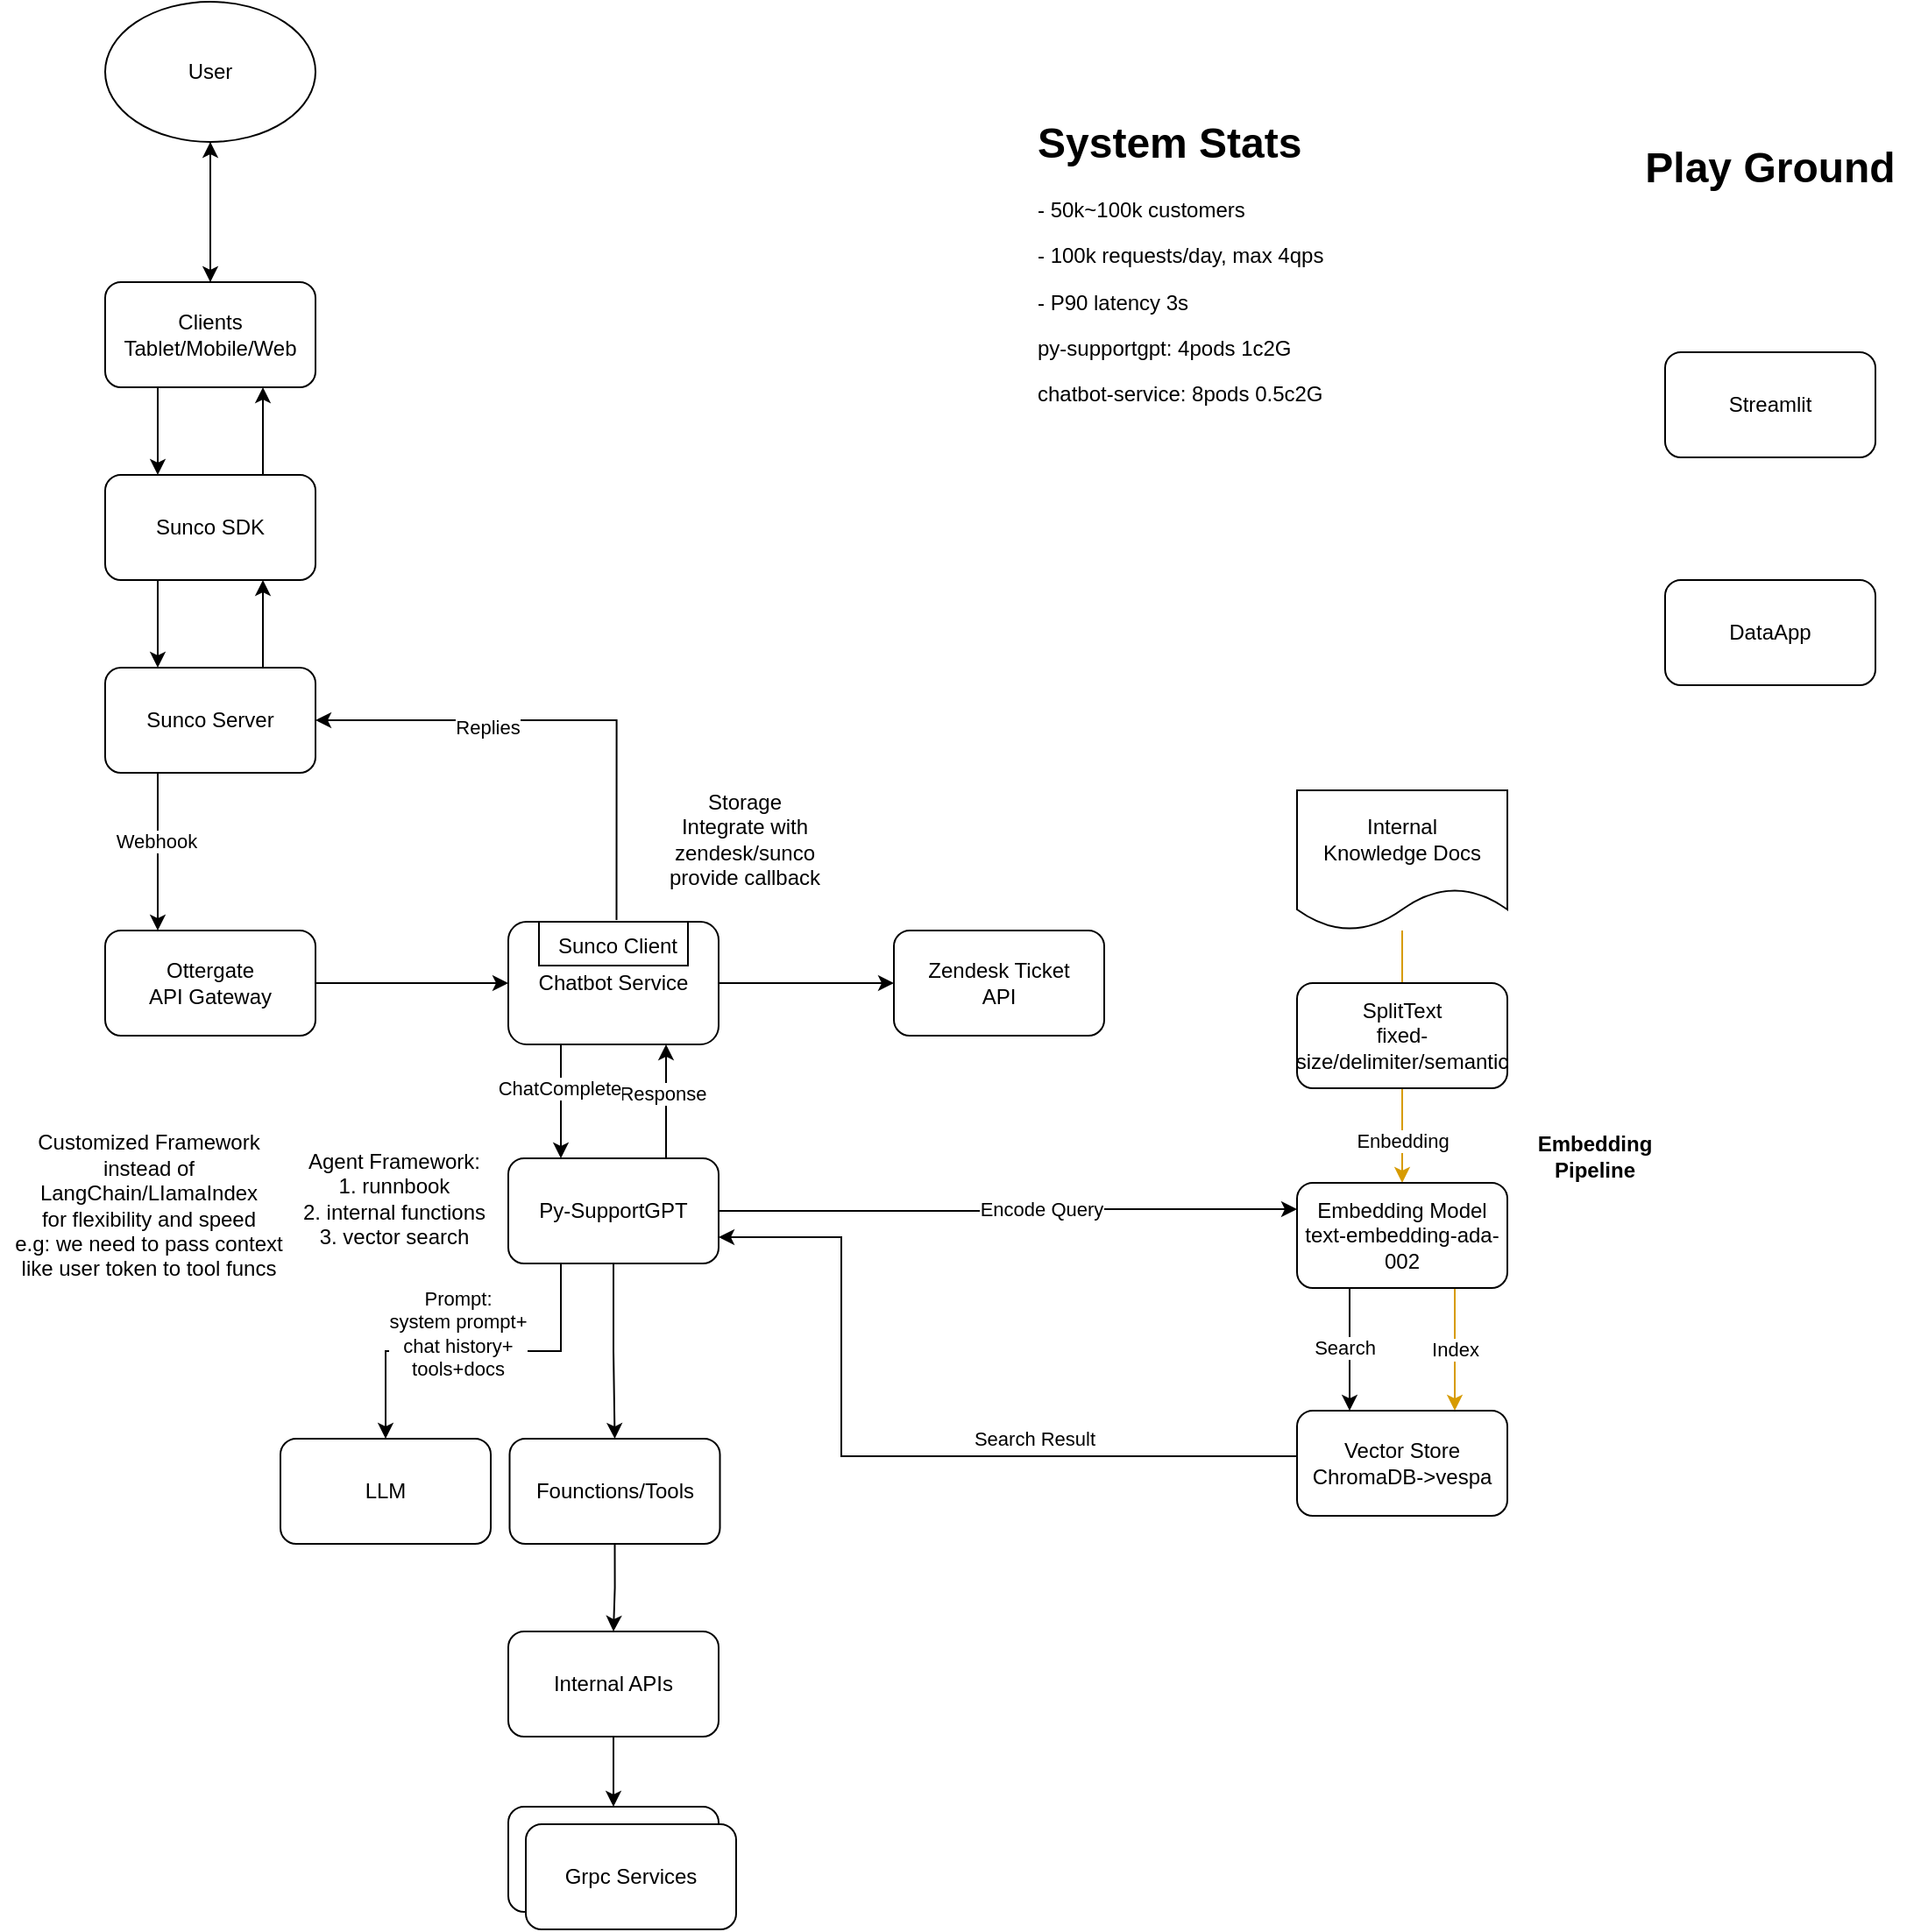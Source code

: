 <mxfile version="26.0.14">
  <diagram name="Page-1" id="E73bntxt86W5P2doF7nK">
    <mxGraphModel dx="1279" dy="712" grid="1" gridSize="10" guides="1" tooltips="1" connect="1" arrows="1" fold="1" page="1" pageScale="1" pageWidth="850" pageHeight="1100" math="0" shadow="0">
      <root>
        <mxCell id="0" />
        <mxCell id="1" parent="0" />
        <mxCell id="UpDTwZIlFveo_wN8iUtt-25" style="edgeStyle=orthogonalEdgeStyle;rounded=0;orthogonalLoop=1;jettySize=auto;html=1;exitX=0.5;exitY=1;exitDx=0;exitDy=0;entryX=0.5;entryY=0;entryDx=0;entryDy=0;" parent="1" source="UpDTwZIlFveo_wN8iUtt-1" target="UpDTwZIlFveo_wN8iUtt-2" edge="1">
          <mxGeometry relative="1" as="geometry" />
        </mxCell>
        <mxCell id="UpDTwZIlFveo_wN8iUtt-1" value="User" style="ellipse;whiteSpace=wrap;html=1;" parent="1" vertex="1">
          <mxGeometry x="120" y="150" width="120" height="80" as="geometry" />
        </mxCell>
        <mxCell id="UpDTwZIlFveo_wN8iUtt-28" style="edgeStyle=orthogonalEdgeStyle;rounded=0;orthogonalLoop=1;jettySize=auto;html=1;exitX=0.25;exitY=1;exitDx=0;exitDy=0;entryX=0.25;entryY=0;entryDx=0;entryDy=0;" parent="1" source="UpDTwZIlFveo_wN8iUtt-2" target="UpDTwZIlFveo_wN8iUtt-3" edge="1">
          <mxGeometry relative="1" as="geometry" />
        </mxCell>
        <mxCell id="W_Wss-8nVR4Y7HCD9j6q-1" style="edgeStyle=orthogonalEdgeStyle;rounded=0;orthogonalLoop=1;jettySize=auto;html=1;exitX=0.5;exitY=0;exitDx=0;exitDy=0;entryX=0.5;entryY=1;entryDx=0;entryDy=0;" parent="1" source="UpDTwZIlFveo_wN8iUtt-2" target="UpDTwZIlFveo_wN8iUtt-1" edge="1">
          <mxGeometry relative="1" as="geometry" />
        </mxCell>
        <mxCell id="UpDTwZIlFveo_wN8iUtt-2" value="Clients&lt;br&gt;Tablet/Mobile/Web" style="rounded=1;whiteSpace=wrap;html=1;" parent="1" vertex="1">
          <mxGeometry x="120" y="310" width="120" height="60" as="geometry" />
        </mxCell>
        <mxCell id="UpDTwZIlFveo_wN8iUtt-27" style="edgeStyle=orthogonalEdgeStyle;rounded=0;orthogonalLoop=1;jettySize=auto;html=1;exitX=0.25;exitY=1;exitDx=0;exitDy=0;entryX=0.25;entryY=0;entryDx=0;entryDy=0;" parent="1" source="UpDTwZIlFveo_wN8iUtt-3" target="UpDTwZIlFveo_wN8iUtt-4" edge="1">
          <mxGeometry relative="1" as="geometry" />
        </mxCell>
        <mxCell id="UpDTwZIlFveo_wN8iUtt-62" style="edgeStyle=orthogonalEdgeStyle;rounded=0;orthogonalLoop=1;jettySize=auto;html=1;exitX=0.75;exitY=0;exitDx=0;exitDy=0;entryX=0.75;entryY=1;entryDx=0;entryDy=0;" parent="1" source="UpDTwZIlFveo_wN8iUtt-3" target="UpDTwZIlFveo_wN8iUtt-2" edge="1">
          <mxGeometry relative="1" as="geometry" />
        </mxCell>
        <mxCell id="UpDTwZIlFveo_wN8iUtt-3" value="Sunco SDK" style="rounded=1;whiteSpace=wrap;html=1;" parent="1" vertex="1">
          <mxGeometry x="120" y="420" width="120" height="60" as="geometry" />
        </mxCell>
        <mxCell id="UpDTwZIlFveo_wN8iUtt-29" style="edgeStyle=orthogonalEdgeStyle;rounded=0;orthogonalLoop=1;jettySize=auto;html=1;exitX=0.25;exitY=1;exitDx=0;exitDy=0;entryX=0.25;entryY=0;entryDx=0;entryDy=0;" parent="1" source="UpDTwZIlFveo_wN8iUtt-4" target="UpDTwZIlFveo_wN8iUtt-6" edge="1">
          <mxGeometry relative="1" as="geometry" />
        </mxCell>
        <mxCell id="UpDTwZIlFveo_wN8iUtt-31" value="Webhook" style="edgeLabel;html=1;align=center;verticalAlign=middle;resizable=0;points=[];" parent="UpDTwZIlFveo_wN8iUtt-29" vertex="1" connectable="0">
          <mxGeometry x="-0.133" y="-1" relative="1" as="geometry">
            <mxPoint as="offset" />
          </mxGeometry>
        </mxCell>
        <mxCell id="UpDTwZIlFveo_wN8iUtt-61" style="edgeStyle=orthogonalEdgeStyle;rounded=0;orthogonalLoop=1;jettySize=auto;html=1;exitX=0.75;exitY=0;exitDx=0;exitDy=0;entryX=0.75;entryY=1;entryDx=0;entryDy=0;" parent="1" source="UpDTwZIlFveo_wN8iUtt-4" target="UpDTwZIlFveo_wN8iUtt-3" edge="1">
          <mxGeometry relative="1" as="geometry" />
        </mxCell>
        <mxCell id="UpDTwZIlFveo_wN8iUtt-4" value="Sunco Server" style="rounded=1;whiteSpace=wrap;html=1;" parent="1" vertex="1">
          <mxGeometry x="120" y="530" width="120" height="60" as="geometry" />
        </mxCell>
        <mxCell id="UpDTwZIlFveo_wN8iUtt-30" style="edgeStyle=orthogonalEdgeStyle;rounded=0;orthogonalLoop=1;jettySize=auto;html=1;exitX=1;exitY=0.5;exitDx=0;exitDy=0;entryX=0;entryY=0.5;entryDx=0;entryDy=0;" parent="1" source="UpDTwZIlFveo_wN8iUtt-6" target="UpDTwZIlFveo_wN8iUtt-7" edge="1">
          <mxGeometry relative="1" as="geometry" />
        </mxCell>
        <mxCell id="UpDTwZIlFveo_wN8iUtt-6" value="Ottergate&lt;br&gt;API Gateway" style="rounded=1;whiteSpace=wrap;html=1;" parent="1" vertex="1">
          <mxGeometry x="120" y="680" width="120" height="60" as="geometry" />
        </mxCell>
        <mxCell id="UpDTwZIlFveo_wN8iUtt-11" style="edgeStyle=orthogonalEdgeStyle;rounded=0;orthogonalLoop=1;jettySize=auto;html=1;exitX=0.5;exitY=0;exitDx=0;exitDy=0;entryX=1;entryY=0.5;entryDx=0;entryDy=0;" parent="1" source="UpDTwZIlFveo_wN8iUtt-9" target="UpDTwZIlFveo_wN8iUtt-4" edge="1">
          <mxGeometry relative="1" as="geometry" />
        </mxCell>
        <mxCell id="UpDTwZIlFveo_wN8iUtt-12" value="Replies" style="edgeLabel;html=1;align=center;verticalAlign=middle;resizable=0;points=[];" parent="UpDTwZIlFveo_wN8iUtt-11" vertex="1" connectable="0">
          <mxGeometry x="0.318" y="4" relative="1" as="geometry">
            <mxPoint as="offset" />
          </mxGeometry>
        </mxCell>
        <mxCell id="UpDTwZIlFveo_wN8iUtt-13" value="Zendesk Ticket&lt;br&gt;API" style="rounded=1;whiteSpace=wrap;html=1;" parent="1" vertex="1">
          <mxGeometry x="570" y="680" width="120" height="60" as="geometry" />
        </mxCell>
        <mxCell id="UpDTwZIlFveo_wN8iUtt-35" style="edgeStyle=orthogonalEdgeStyle;rounded=0;orthogonalLoop=1;jettySize=auto;html=1;exitX=0.25;exitY=1;exitDx=0;exitDy=0;" parent="1" source="UpDTwZIlFveo_wN8iUtt-18" target="UpDTwZIlFveo_wN8iUtt-19" edge="1">
          <mxGeometry relative="1" as="geometry" />
        </mxCell>
        <mxCell id="UpDTwZIlFveo_wN8iUtt-57" value="Prompt: &lt;br&gt;system prompt+&lt;br&gt;chat history+&lt;br&gt;tools+docs" style="edgeLabel;html=1;align=center;verticalAlign=middle;resizable=0;points=[];" parent="UpDTwZIlFveo_wN8iUtt-35" vertex="1" connectable="0">
          <mxGeometry x="-0.089" y="1" relative="1" as="geometry">
            <mxPoint x="-18" y="-11" as="offset" />
          </mxGeometry>
        </mxCell>
        <mxCell id="UpDTwZIlFveo_wN8iUtt-36" style="edgeStyle=orthogonalEdgeStyle;rounded=0;orthogonalLoop=1;jettySize=auto;html=1;exitX=0.5;exitY=1;exitDx=0;exitDy=0;entryX=0.5;entryY=0;entryDx=0;entryDy=0;" parent="1" source="UpDTwZIlFveo_wN8iUtt-18" target="UpDTwZIlFveo_wN8iUtt-20" edge="1">
          <mxGeometry relative="1" as="geometry" />
        </mxCell>
        <mxCell id="UpDTwZIlFveo_wN8iUtt-51" style="edgeStyle=orthogonalEdgeStyle;rounded=0;orthogonalLoop=1;jettySize=auto;html=1;exitX=1;exitY=0.5;exitDx=0;exitDy=0;entryX=0;entryY=0.25;entryDx=0;entryDy=0;" parent="1" source="UpDTwZIlFveo_wN8iUtt-18" target="UpDTwZIlFveo_wN8iUtt-45" edge="1">
          <mxGeometry relative="1" as="geometry" />
        </mxCell>
        <mxCell id="UpDTwZIlFveo_wN8iUtt-52" value="Encode Query" style="edgeLabel;html=1;align=center;verticalAlign=middle;resizable=0;points=[];" parent="UpDTwZIlFveo_wN8iUtt-51" vertex="1" connectable="0">
          <mxGeometry x="0.116" relative="1" as="geometry">
            <mxPoint as="offset" />
          </mxGeometry>
        </mxCell>
        <mxCell id="UpDTwZIlFveo_wN8iUtt-63" style="edgeStyle=orthogonalEdgeStyle;rounded=0;orthogonalLoop=1;jettySize=auto;html=1;exitX=0.75;exitY=0;exitDx=0;exitDy=0;entryX=0.75;entryY=1;entryDx=0;entryDy=0;" parent="1" source="UpDTwZIlFveo_wN8iUtt-18" target="UpDTwZIlFveo_wN8iUtt-7" edge="1">
          <mxGeometry relative="1" as="geometry" />
        </mxCell>
        <mxCell id="UpDTwZIlFveo_wN8iUtt-65" value="Response" style="edgeLabel;html=1;align=center;verticalAlign=middle;resizable=0;points=[];" parent="UpDTwZIlFveo_wN8iUtt-63" vertex="1" connectable="0">
          <mxGeometry x="0.139" y="2" relative="1" as="geometry">
            <mxPoint as="offset" />
          </mxGeometry>
        </mxCell>
        <mxCell id="UpDTwZIlFveo_wN8iUtt-18" value="Py-SupportGPT" style="rounded=1;whiteSpace=wrap;html=1;" parent="1" vertex="1">
          <mxGeometry x="350" y="810" width="120" height="60" as="geometry" />
        </mxCell>
        <mxCell id="UpDTwZIlFveo_wN8iUtt-19" value="LLM" style="rounded=1;whiteSpace=wrap;html=1;" parent="1" vertex="1">
          <mxGeometry x="220" y="970" width="120" height="60" as="geometry" />
        </mxCell>
        <mxCell id="UpDTwZIlFveo_wN8iUtt-38" style="edgeStyle=orthogonalEdgeStyle;rounded=0;orthogonalLoop=1;jettySize=auto;html=1;exitX=0.5;exitY=1;exitDx=0;exitDy=0;" parent="1" source="UpDTwZIlFveo_wN8iUtt-20" target="UpDTwZIlFveo_wN8iUtt-22" edge="1">
          <mxGeometry relative="1" as="geometry" />
        </mxCell>
        <mxCell id="UpDTwZIlFveo_wN8iUtt-20" value="Founctions/Tools" style="rounded=1;whiteSpace=wrap;html=1;" parent="1" vertex="1">
          <mxGeometry x="350.75" y="970" width="120" height="60" as="geometry" />
        </mxCell>
        <mxCell id="UpDTwZIlFveo_wN8iUtt-55" style="edgeStyle=orthogonalEdgeStyle;rounded=0;orthogonalLoop=1;jettySize=auto;html=1;exitX=0;exitY=0.5;exitDx=0;exitDy=0;entryX=1;entryY=0.75;entryDx=0;entryDy=0;" parent="1" source="UpDTwZIlFveo_wN8iUtt-21" target="UpDTwZIlFveo_wN8iUtt-18" edge="1">
          <mxGeometry relative="1" as="geometry">
            <Array as="points">
              <mxPoint x="800" y="980" />
              <mxPoint x="540" y="980" />
              <mxPoint x="540" y="855" />
            </Array>
          </mxGeometry>
        </mxCell>
        <mxCell id="UpDTwZIlFveo_wN8iUtt-56" value="Search Result" style="edgeLabel;html=1;align=center;verticalAlign=middle;resizable=0;points=[];" parent="UpDTwZIlFveo_wN8iUtt-55" vertex="1" connectable="0">
          <mxGeometry x="0.176" relative="1" as="geometry">
            <mxPoint x="110" y="-4" as="offset" />
          </mxGeometry>
        </mxCell>
        <mxCell id="UpDTwZIlFveo_wN8iUtt-21" value="Vector Store&lt;br&gt;ChromaDB-&amp;gt;vespa" style="rounded=1;whiteSpace=wrap;html=1;" parent="1" vertex="1">
          <mxGeometry x="800" y="954" width="120" height="60" as="geometry" />
        </mxCell>
        <mxCell id="UpDTwZIlFveo_wN8iUtt-39" style="edgeStyle=orthogonalEdgeStyle;rounded=0;orthogonalLoop=1;jettySize=auto;html=1;exitX=0.5;exitY=1;exitDx=0;exitDy=0;entryX=0.5;entryY=0;entryDx=0;entryDy=0;" parent="1" source="UpDTwZIlFveo_wN8iUtt-22" target="UpDTwZIlFveo_wN8iUtt-23" edge="1">
          <mxGeometry relative="1" as="geometry" />
        </mxCell>
        <mxCell id="UpDTwZIlFveo_wN8iUtt-22" value="Internal APIs" style="rounded=1;whiteSpace=wrap;html=1;" parent="1" vertex="1">
          <mxGeometry x="350" y="1080" width="120" height="60" as="geometry" />
        </mxCell>
        <mxCell id="UpDTwZIlFveo_wN8iUtt-23" value="Grpc Services" style="rounded=1;whiteSpace=wrap;html=1;" parent="1" vertex="1">
          <mxGeometry x="350" y="1180" width="120" height="60" as="geometry" />
        </mxCell>
        <mxCell id="UpDTwZIlFveo_wN8iUtt-24" value="Grpc Services" style="rounded=1;whiteSpace=wrap;html=1;" parent="1" vertex="1">
          <mxGeometry x="360" y="1190" width="120" height="60" as="geometry" />
        </mxCell>
        <mxCell id="UpDTwZIlFveo_wN8iUtt-32" style="edgeStyle=orthogonalEdgeStyle;rounded=0;orthogonalLoop=1;jettySize=auto;html=1;exitX=1;exitY=0.5;exitDx=0;exitDy=0;" parent="1" source="UpDTwZIlFveo_wN8iUtt-7" target="UpDTwZIlFveo_wN8iUtt-13" edge="1">
          <mxGeometry relative="1" as="geometry" />
        </mxCell>
        <mxCell id="UpDTwZIlFveo_wN8iUtt-46" style="edgeStyle=orthogonalEdgeStyle;rounded=0;orthogonalLoop=1;jettySize=auto;html=1;entryX=0.5;entryY=0;entryDx=0;entryDy=0;fillColor=#ffe6cc;strokeColor=#d79b00;" parent="1" source="UpDTwZIlFveo_wN8iUtt-42" target="UpDTwZIlFveo_wN8iUtt-45" edge="1">
          <mxGeometry relative="1" as="geometry" />
        </mxCell>
        <mxCell id="UpDTwZIlFveo_wN8iUtt-50" value="Enbedding" style="edgeLabel;html=1;align=center;verticalAlign=middle;resizable=0;points=[];" parent="UpDTwZIlFveo_wN8iUtt-46" vertex="1" connectable="0">
          <mxGeometry x="-0.2" y="-1" relative="1" as="geometry">
            <mxPoint x="1" y="62" as="offset" />
          </mxGeometry>
        </mxCell>
        <mxCell id="UpDTwZIlFveo_wN8iUtt-42" value="Internal&lt;br&gt;Knowledge Docs" style="shape=document;whiteSpace=wrap;html=1;boundedLbl=1;" parent="1" vertex="1">
          <mxGeometry x="800" y="600" width="120" height="80" as="geometry" />
        </mxCell>
        <mxCell id="UpDTwZIlFveo_wN8iUtt-47" value="Index" style="edgeStyle=orthogonalEdgeStyle;rounded=0;orthogonalLoop=1;jettySize=auto;html=1;exitX=0.75;exitY=1;exitDx=0;exitDy=0;entryX=0.75;entryY=0;entryDx=0;entryDy=0;fillColor=#ffe6cc;strokeColor=#d79b00;" parent="1" source="UpDTwZIlFveo_wN8iUtt-45" target="UpDTwZIlFveo_wN8iUtt-21" edge="1">
          <mxGeometry relative="1" as="geometry">
            <mxPoint as="offset" />
          </mxGeometry>
        </mxCell>
        <mxCell id="UpDTwZIlFveo_wN8iUtt-53" style="edgeStyle=orthogonalEdgeStyle;rounded=0;orthogonalLoop=1;jettySize=auto;html=1;exitX=0.25;exitY=1;exitDx=0;exitDy=0;entryX=0.25;entryY=0;entryDx=0;entryDy=0;" parent="1" source="UpDTwZIlFveo_wN8iUtt-45" target="UpDTwZIlFveo_wN8iUtt-21" edge="1">
          <mxGeometry relative="1" as="geometry" />
        </mxCell>
        <mxCell id="UpDTwZIlFveo_wN8iUtt-54" value="Search" style="edgeLabel;html=1;align=center;verticalAlign=middle;resizable=0;points=[];" parent="UpDTwZIlFveo_wN8iUtt-53" vertex="1" connectable="0">
          <mxGeometry x="-0.029" y="-3" relative="1" as="geometry">
            <mxPoint as="offset" />
          </mxGeometry>
        </mxCell>
        <mxCell id="UpDTwZIlFveo_wN8iUtt-45" value="Embedding Model&lt;br&gt;text-embedding-ada-002" style="rounded=1;whiteSpace=wrap;html=1;" parent="1" vertex="1">
          <mxGeometry x="800" y="824" width="120" height="60" as="geometry" />
        </mxCell>
        <mxCell id="UpDTwZIlFveo_wN8iUtt-60" style="edgeStyle=orthogonalEdgeStyle;rounded=0;orthogonalLoop=1;jettySize=auto;html=1;exitX=0.25;exitY=1;exitDx=0;exitDy=0;entryX=0.25;entryY=0;entryDx=0;entryDy=0;" parent="1" source="UpDTwZIlFveo_wN8iUtt-7" target="UpDTwZIlFveo_wN8iUtt-18" edge="1">
          <mxGeometry relative="1" as="geometry" />
        </mxCell>
        <mxCell id="UpDTwZIlFveo_wN8iUtt-64" value="ChatComplete" style="edgeLabel;html=1;align=center;verticalAlign=middle;resizable=0;points=[];" parent="UpDTwZIlFveo_wN8iUtt-60" vertex="1" connectable="0">
          <mxGeometry x="-0.231" y="-1" relative="1" as="geometry">
            <mxPoint as="offset" />
          </mxGeometry>
        </mxCell>
        <mxCell id="UpDTwZIlFveo_wN8iUtt-7" value="Chatbot Service" style="rounded=1;whiteSpace=wrap;html=1;" parent="1" vertex="1">
          <mxGeometry x="350" y="675" width="120" height="70" as="geometry" />
        </mxCell>
        <mxCell id="UpDTwZIlFveo_wN8iUtt-8" value="" style="rounded=0;whiteSpace=wrap;html=1;" parent="1" vertex="1">
          <mxGeometry x="367.5" y="675" width="85" height="25" as="geometry" />
        </mxCell>
        <mxCell id="UpDTwZIlFveo_wN8iUtt-9" value="Sunco Client" style="text;html=1;align=center;verticalAlign=middle;whiteSpace=wrap;rounded=0;" parent="1" vertex="1">
          <mxGeometry x="365.5" y="674" width="92.5" height="30" as="geometry" />
        </mxCell>
        <mxCell id="NEkNgyyi-g1eW3Eg_v2F-1" value="SplitText&lt;br&gt;fixed-size/delimiter/semantic" style="rounded=1;whiteSpace=wrap;html=1;" parent="1" vertex="1">
          <mxGeometry x="800" y="710" width="120" height="60" as="geometry" />
        </mxCell>
        <mxCell id="VJW5TG7ulVq54otyxMGV-2" value="&lt;h1 style=&quot;margin-top: 0px;&quot;&gt;System Stats&lt;/h1&gt;&lt;p&gt;- 50k~100k customers&lt;/p&gt;&lt;p&gt;&lt;span style=&quot;background-color: transparent; color: light-dark(rgb(0, 0, 0), rgb(255, 255, 255));&quot;&gt;- 100k requests/day, max 4qps&lt;/span&gt;&lt;/p&gt;&lt;p&gt;&lt;span style=&quot;background-color: transparent; color: light-dark(rgb(0, 0, 0), rgb(255, 255, 255));&quot;&gt;- P90&amp;nbsp;&lt;/span&gt;&lt;span style=&quot;background-color: transparent; color: light-dark(rgb(0, 0, 0), rgb(255, 255, 255));&quot;&gt;latency 3s&lt;/span&gt;&lt;/p&gt;&lt;p&gt;&lt;span style=&quot;background-color: transparent; color: light-dark(rgb(0, 0, 0), rgb(255, 255, 255));&quot;&gt;py-supportgpt: 4pods 1c2G&lt;/span&gt;&lt;/p&gt;&lt;p&gt;chatbot-service: 8pods 0.5c2G&lt;/p&gt;" style="text;html=1;whiteSpace=wrap;overflow=hidden;rounded=0;" parent="1" vertex="1">
          <mxGeometry x="650" y="210" width="240" height="170" as="geometry" />
        </mxCell>
        <mxCell id="VJW5TG7ulVq54otyxMGV-6" value="&lt;b&gt;Embedding Pipeline&lt;/b&gt;" style="text;html=1;align=center;verticalAlign=middle;whiteSpace=wrap;rounded=0;" parent="1" vertex="1">
          <mxGeometry x="940" y="794" width="60" height="30" as="geometry" />
        </mxCell>
        <mxCell id="VJW5TG7ulVq54otyxMGV-7" value="DataApp" style="rounded=1;whiteSpace=wrap;html=1;" parent="1" vertex="1">
          <mxGeometry x="1010" y="480" width="120" height="60" as="geometry" />
        </mxCell>
        <mxCell id="VJW5TG7ulVq54otyxMGV-8" value="Streamlit" style="rounded=1;whiteSpace=wrap;html=1;" parent="1" vertex="1">
          <mxGeometry x="1010" y="350" width="120" height="60" as="geometry" />
        </mxCell>
        <mxCell id="VJW5TG7ulVq54otyxMGV-9" value="&lt;b&gt;&lt;font style=&quot;font-size: 24px;&quot;&gt;Play Ground&lt;/font&gt;&lt;/b&gt;" style="text;html=1;align=center;verticalAlign=middle;whiteSpace=wrap;rounded=0;" parent="1" vertex="1">
          <mxGeometry x="985" y="230" width="170" height="30" as="geometry" />
        </mxCell>
        <mxCell id="zG3F667VGbXvqsYIKhdl-1" value="Storage&lt;br&gt;Integrate with zendesk/sunco&lt;br&gt;provide callback" style="text;html=1;align=center;verticalAlign=middle;whiteSpace=wrap;rounded=0;" vertex="1" parent="1">
          <mxGeometry x="430" y="590" width="110" height="75" as="geometry" />
        </mxCell>
        <mxCell id="zG3F667VGbXvqsYIKhdl-2" value="Agent Framework:&lt;br&gt;1. runnbook&lt;br&gt;2. internal functions&lt;br&gt;3. vector search" style="text;html=1;align=center;verticalAlign=middle;whiteSpace=wrap;rounded=0;" vertex="1" parent="1">
          <mxGeometry x="230" y="795" width="110" height="75" as="geometry" />
        </mxCell>
        <mxCell id="zG3F667VGbXvqsYIKhdl-3" value="Customized Framework instead of LangChain/LIamaIndex&lt;br&gt;for flexibility and speed&lt;br&gt;e.g: we need to pass context like user token to tool funcs" style="text;html=1;align=center;verticalAlign=middle;whiteSpace=wrap;rounded=0;" vertex="1" parent="1">
          <mxGeometry x="60" y="794" width="170" height="85" as="geometry" />
        </mxCell>
      </root>
    </mxGraphModel>
  </diagram>
</mxfile>
